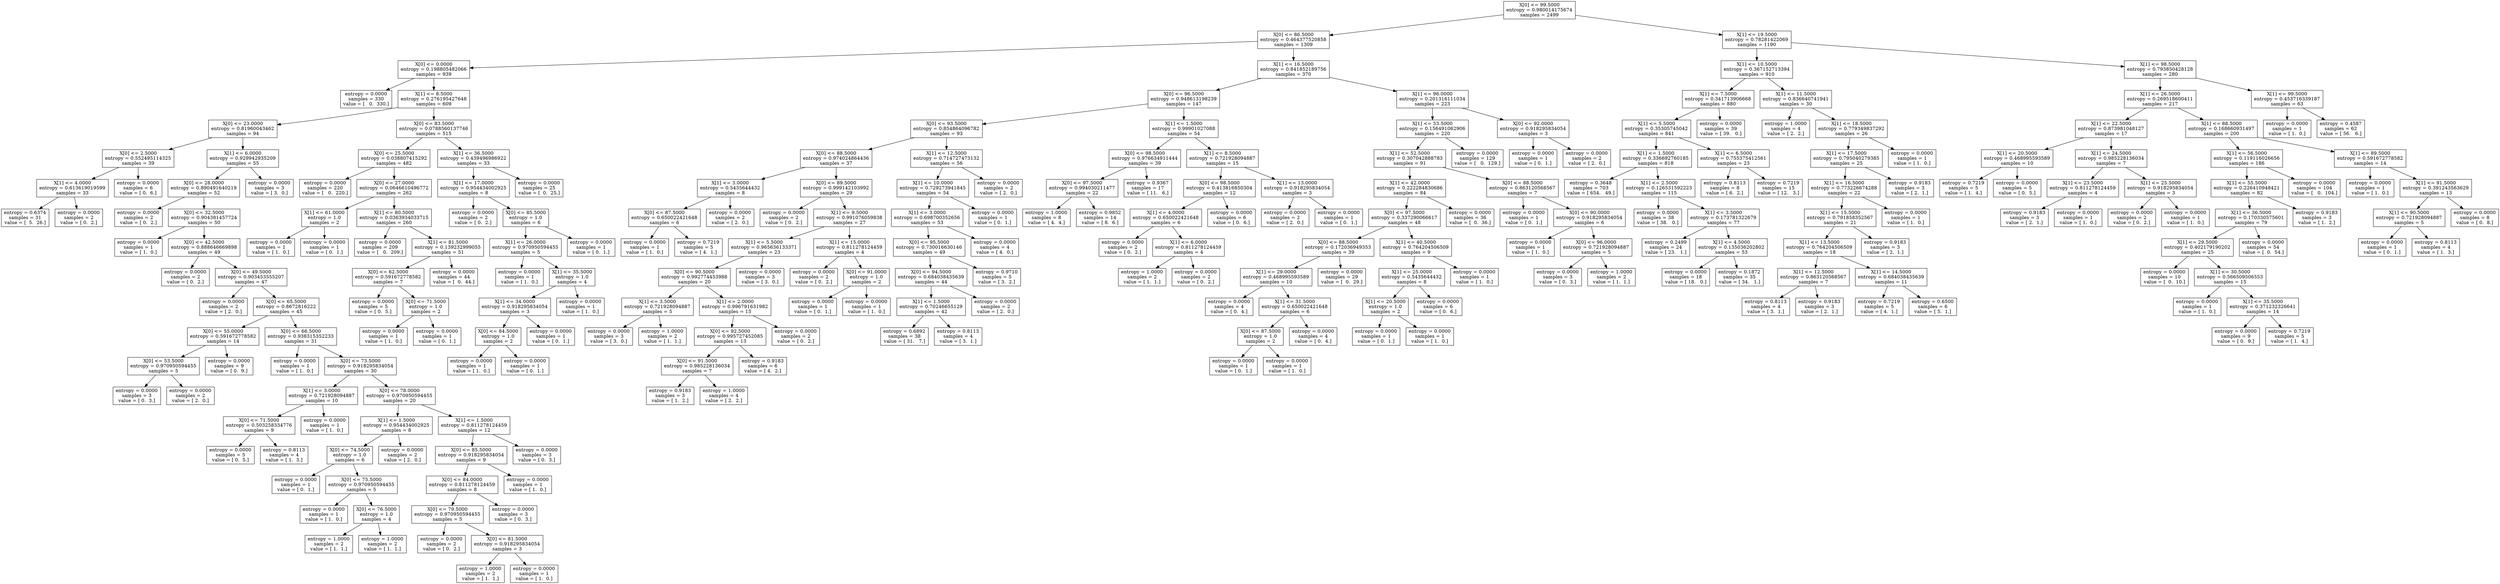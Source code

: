 digraph Tree {
0 [label="X[0] <= 99.5000\nentropy = 0.980014175674\nsamples = 2499", shape="box"] ;
1 [label="X[0] <= 86.5000\nentropy = 0.464377520858\nsamples = 1309", shape="box"] ;
0 -> 1 ;
2 [label="X[0] <= 0.0000\nentropy = 0.198805482066\nsamples = 939", shape="box"] ;
1 -> 2 ;
3 [label="entropy = 0.0000\nsamples = 330\nvalue = [   0.  330.]", shape="box"] ;
2 -> 3 ;
4 [label="X[1] <= 8.5000\nentropy = 0.276195427648\nsamples = 609", shape="box"] ;
2 -> 4 ;
5 [label="X[0] <= 23.0000\nentropy = 0.81960043462\nsamples = 94", shape="box"] ;
4 -> 5 ;
6 [label="X[0] <= 2.5000\nentropy = 0.552495114325\nsamples = 39", shape="box"] ;
5 -> 6 ;
7 [label="X[1] <= 4.0000\nentropy = 0.613619019599\nsamples = 33", shape="box"] ;
6 -> 7 ;
8 [label="entropy = 0.6374\nsamples = 31\nvalue = [  5.  26.]", shape="box"] ;
7 -> 8 ;
9 [label="entropy = 0.0000\nsamples = 2\nvalue = [ 0.  2.]", shape="box"] ;
7 -> 9 ;
10 [label="entropy = 0.0000\nsamples = 6\nvalue = [ 0.  6.]", shape="box"] ;
6 -> 10 ;
11 [label="X[1] <= 6.0000\nentropy = 0.929942935209\nsamples = 55", shape="box"] ;
5 -> 11 ;
12 [label="X[0] <= 28.0000\nentropy = 0.890491640219\nsamples = 52", shape="box"] ;
11 -> 12 ;
13 [label="entropy = 0.0000\nsamples = 2\nvalue = [ 0.  2.]", shape="box"] ;
12 -> 13 ;
14 [label="X[0] <= 32.5000\nentropy = 0.904381457724\nsamples = 50", shape="box"] ;
12 -> 14 ;
15 [label="entropy = 0.0000\nsamples = 1\nvalue = [ 1.  0.]", shape="box"] ;
14 -> 15 ;
16 [label="X[0] <= 42.5000\nentropy = 0.888646669898\nsamples = 49", shape="box"] ;
14 -> 16 ;
17 [label="entropy = 0.0000\nsamples = 2\nvalue = [ 0.  2.]", shape="box"] ;
16 -> 17 ;
18 [label="X[0] <= 49.5000\nentropy = 0.903453555207\nsamples = 47", shape="box"] ;
16 -> 18 ;
19 [label="entropy = 0.0000\nsamples = 2\nvalue = [ 2.  0.]", shape="box"] ;
18 -> 19 ;
20 [label="X[0] <= 65.5000\nentropy = 0.8672816222\nsamples = 45", shape="box"] ;
18 -> 20 ;
21 [label="X[0] <= 55.0000\nentropy = 0.591672778582\nsamples = 14", shape="box"] ;
20 -> 21 ;
22 [label="X[0] <= 53.5000\nentropy = 0.970950594455\nsamples = 5", shape="box"] ;
21 -> 22 ;
23 [label="entropy = 0.0000\nsamples = 3\nvalue = [ 0.  3.]", shape="box"] ;
22 -> 23 ;
24 [label="entropy = 0.0000\nsamples = 2\nvalue = [ 2.  0.]", shape="box"] ;
22 -> 24 ;
25 [label="entropy = 0.0000\nsamples = 9\nvalue = [ 0.  9.]", shape="box"] ;
21 -> 25 ;
26 [label="X[0] <= 66.5000\nentropy = 0.938315352233\nsamples = 31", shape="box"] ;
20 -> 26 ;
27 [label="entropy = 0.0000\nsamples = 1\nvalue = [ 1.  0.]", shape="box"] ;
26 -> 27 ;
28 [label="X[0] <= 73.5000\nentropy = 0.918295834054\nsamples = 30", shape="box"] ;
26 -> 28 ;
29 [label="X[1] <= 3.0000\nentropy = 0.721928094887\nsamples = 10", shape="box"] ;
28 -> 29 ;
30 [label="X[0] <= 71.5000\nentropy = 0.503258334776\nsamples = 9", shape="box"] ;
29 -> 30 ;
31 [label="entropy = 0.0000\nsamples = 5\nvalue = [ 0.  5.]", shape="box"] ;
30 -> 31 ;
32 [label="entropy = 0.8113\nsamples = 4\nvalue = [ 1.  3.]", shape="box"] ;
30 -> 32 ;
33 [label="entropy = 0.0000\nsamples = 1\nvalue = [ 1.  0.]", shape="box"] ;
29 -> 33 ;
34 [label="X[0] <= 78.0000\nentropy = 0.970950594455\nsamples = 20", shape="box"] ;
28 -> 34 ;
35 [label="X[1] <= 1.5000\nentropy = 0.954434002925\nsamples = 8", shape="box"] ;
34 -> 35 ;
36 [label="X[0] <= 74.5000\nentropy = 1.0\nsamples = 6", shape="box"] ;
35 -> 36 ;
37 [label="entropy = 0.0000\nsamples = 1\nvalue = [ 0.  1.]", shape="box"] ;
36 -> 37 ;
38 [label="X[0] <= 75.5000\nentropy = 0.970950594455\nsamples = 5", shape="box"] ;
36 -> 38 ;
39 [label="entropy = 0.0000\nsamples = 1\nvalue = [ 1.  0.]", shape="box"] ;
38 -> 39 ;
40 [label="X[0] <= 76.5000\nentropy = 1.0\nsamples = 4", shape="box"] ;
38 -> 40 ;
41 [label="entropy = 1.0000\nsamples = 2\nvalue = [ 1.  1.]", shape="box"] ;
40 -> 41 ;
42 [label="entropy = 1.0000\nsamples = 2\nvalue = [ 1.  1.]", shape="box"] ;
40 -> 42 ;
43 [label="entropy = 0.0000\nsamples = 2\nvalue = [ 2.  0.]", shape="box"] ;
35 -> 43 ;
44 [label="X[1] <= 1.5000\nentropy = 0.811278124459\nsamples = 12", shape="box"] ;
34 -> 44 ;
45 [label="X[0] <= 85.5000\nentropy = 0.918295834054\nsamples = 9", shape="box"] ;
44 -> 45 ;
46 [label="X[0] <= 84.0000\nentropy = 0.811278124459\nsamples = 8", shape="box"] ;
45 -> 46 ;
47 [label="X[0] <= 79.5000\nentropy = 0.970950594455\nsamples = 5", shape="box"] ;
46 -> 47 ;
48 [label="entropy = 0.0000\nsamples = 2\nvalue = [ 0.  2.]", shape="box"] ;
47 -> 48 ;
49 [label="X[0] <= 81.5000\nentropy = 0.918295834054\nsamples = 3", shape="box"] ;
47 -> 49 ;
50 [label="entropy = 1.0000\nsamples = 2\nvalue = [ 1.  1.]", shape="box"] ;
49 -> 50 ;
51 [label="entropy = 0.0000\nsamples = 1\nvalue = [ 1.  0.]", shape="box"] ;
49 -> 51 ;
52 [label="entropy = 0.0000\nsamples = 3\nvalue = [ 0.  3.]", shape="box"] ;
46 -> 52 ;
53 [label="entropy = 0.0000\nsamples = 1\nvalue = [ 1.  0.]", shape="box"] ;
45 -> 53 ;
54 [label="entropy = 0.0000\nsamples = 3\nvalue = [ 0.  3.]", shape="box"] ;
44 -> 54 ;
55 [label="entropy = 0.0000\nsamples = 3\nvalue = [ 3.  0.]", shape="box"] ;
11 -> 55 ;
56 [label="X[0] <= 83.5000\nentropy = 0.0788560137746\nsamples = 515", shape="box"] ;
4 -> 56 ;
57 [label="X[0] <= 25.5000\nentropy = 0.038807415292\nsamples = 482", shape="box"] ;
56 -> 57 ;
58 [label="entropy = 0.0000\nsamples = 220\nvalue = [   0.  220.]", shape="box"] ;
57 -> 58 ;
59 [label="X[0] <= 27.0000\nentropy = 0.0646610496772\nsamples = 262", shape="box"] ;
57 -> 59 ;
60 [label="X[1] <= 61.0000\nentropy = 1.0\nsamples = 2", shape="box"] ;
59 -> 60 ;
61 [label="entropy = 0.0000\nsamples = 1\nvalue = [ 1.  0.]", shape="box"] ;
60 -> 61 ;
62 [label="entropy = 0.0000\nsamples = 1\nvalue = [ 0.  1.]", shape="box"] ;
60 -> 62 ;
63 [label="X[1] <= 80.5000\nentropy = 0.0363934033715\nsamples = 260", shape="box"] ;
59 -> 63 ;
64 [label="entropy = 0.0000\nsamples = 209\nvalue = [   0.  209.]", shape="box"] ;
63 -> 64 ;
65 [label="X[1] <= 81.5000\nentropy = 0.139232999055\nsamples = 51", shape="box"] ;
63 -> 65 ;
66 [label="X[0] <= 62.5000\nentropy = 0.591672778582\nsamples = 7", shape="box"] ;
65 -> 66 ;
67 [label="entropy = 0.0000\nsamples = 5\nvalue = [ 0.  5.]", shape="box"] ;
66 -> 67 ;
68 [label="X[0] <= 71.5000\nentropy = 1.0\nsamples = 2", shape="box"] ;
66 -> 68 ;
69 [label="entropy = 0.0000\nsamples = 1\nvalue = [ 1.  0.]", shape="box"] ;
68 -> 69 ;
70 [label="entropy = 0.0000\nsamples = 1\nvalue = [ 0.  1.]", shape="box"] ;
68 -> 70 ;
71 [label="entropy = 0.0000\nsamples = 44\nvalue = [  0.  44.]", shape="box"] ;
65 -> 71 ;
72 [label="X[1] <= 36.5000\nentropy = 0.439496986922\nsamples = 33", shape="box"] ;
56 -> 72 ;
73 [label="X[1] <= 17.0000\nentropy = 0.954434002925\nsamples = 8", shape="box"] ;
72 -> 73 ;
74 [label="entropy = 0.0000\nsamples = 2\nvalue = [ 0.  2.]", shape="box"] ;
73 -> 74 ;
75 [label="X[0] <= 85.5000\nentropy = 1.0\nsamples = 6", shape="box"] ;
73 -> 75 ;
76 [label="X[1] <= 26.0000\nentropy = 0.970950594455\nsamples = 5", shape="box"] ;
75 -> 76 ;
77 [label="entropy = 0.0000\nsamples = 1\nvalue = [ 1.  0.]", shape="box"] ;
76 -> 77 ;
78 [label="X[1] <= 35.5000\nentropy = 1.0\nsamples = 4", shape="box"] ;
76 -> 78 ;
79 [label="X[1] <= 34.0000\nentropy = 0.918295834054\nsamples = 3", shape="box"] ;
78 -> 79 ;
80 [label="X[0] <= 84.5000\nentropy = 1.0\nsamples = 2", shape="box"] ;
79 -> 80 ;
81 [label="entropy = 0.0000\nsamples = 1\nvalue = [ 1.  0.]", shape="box"] ;
80 -> 81 ;
82 [label="entropy = 0.0000\nsamples = 1\nvalue = [ 0.  1.]", shape="box"] ;
80 -> 82 ;
83 [label="entropy = 0.0000\nsamples = 1\nvalue = [ 0.  1.]", shape="box"] ;
79 -> 83 ;
84 [label="entropy = 0.0000\nsamples = 1\nvalue = [ 1.  0.]", shape="box"] ;
78 -> 84 ;
85 [label="entropy = 0.0000\nsamples = 1\nvalue = [ 0.  1.]", shape="box"] ;
75 -> 85 ;
86 [label="entropy = 0.0000\nsamples = 25\nvalue = [  0.  25.]", shape="box"] ;
72 -> 86 ;
87 [label="X[1] <= 16.5000\nentropy = 0.841852189756\nsamples = 370", shape="box"] ;
1 -> 87 ;
88 [label="X[0] <= 96.5000\nentropy = 0.948613198239\nsamples = 147", shape="box"] ;
87 -> 88 ;
89 [label="X[0] <= 93.5000\nentropy = 0.854864096782\nsamples = 93", shape="box"] ;
88 -> 89 ;
90 [label="X[0] <= 88.5000\nentropy = 0.974024864436\nsamples = 37", shape="box"] ;
89 -> 90 ;
91 [label="X[1] <= 3.0000\nentropy = 0.5435644432\nsamples = 8", shape="box"] ;
90 -> 91 ;
92 [label="X[0] <= 87.5000\nentropy = 0.650022421648\nsamples = 6", shape="box"] ;
91 -> 92 ;
93 [label="entropy = 0.0000\nsamples = 1\nvalue = [ 1.  0.]", shape="box"] ;
92 -> 93 ;
94 [label="entropy = 0.7219\nsamples = 5\nvalue = [ 4.  1.]", shape="box"] ;
92 -> 94 ;
95 [label="entropy = 0.0000\nsamples = 2\nvalue = [ 2.  0.]", shape="box"] ;
91 -> 95 ;
96 [label="X[0] <= 89.5000\nentropy = 0.999142103992\nsamples = 29", shape="box"] ;
90 -> 96 ;
97 [label="entropy = 0.0000\nsamples = 2\nvalue = [ 0.  2.]", shape="box"] ;
96 -> 97 ;
98 [label="X[1] <= 9.5000\nentropy = 0.991076059838\nsamples = 27", shape="box"] ;
96 -> 98 ;
99 [label="X[1] <= 5.5000\nentropy = 0.965636133371\nsamples = 23", shape="box"] ;
98 -> 99 ;
100 [label="X[0] <= 90.5000\nentropy = 0.992774453988\nsamples = 20", shape="box"] ;
99 -> 100 ;
101 [label="X[1] <= 3.5000\nentropy = 0.721928094887\nsamples = 5", shape="box"] ;
100 -> 101 ;
102 [label="entropy = 0.0000\nsamples = 3\nvalue = [ 3.  0.]", shape="box"] ;
101 -> 102 ;
103 [label="entropy = 1.0000\nsamples = 2\nvalue = [ 1.  1.]", shape="box"] ;
101 -> 103 ;
104 [label="X[1] <= 2.0000\nentropy = 0.996791631982\nsamples = 15", shape="box"] ;
100 -> 104 ;
105 [label="X[0] <= 92.5000\nentropy = 0.995727452085\nsamples = 13", shape="box"] ;
104 -> 105 ;
106 [label="X[0] <= 91.5000\nentropy = 0.985228136034\nsamples = 7", shape="box"] ;
105 -> 106 ;
107 [label="entropy = 0.9183\nsamples = 3\nvalue = [ 1.  2.]", shape="box"] ;
106 -> 107 ;
108 [label="entropy = 1.0000\nsamples = 4\nvalue = [ 2.  2.]", shape="box"] ;
106 -> 108 ;
109 [label="entropy = 0.9183\nsamples = 6\nvalue = [ 4.  2.]", shape="box"] ;
105 -> 109 ;
110 [label="entropy = 0.0000\nsamples = 2\nvalue = [ 0.  2.]", shape="box"] ;
104 -> 110 ;
111 [label="entropy = 0.0000\nsamples = 3\nvalue = [ 3.  0.]", shape="box"] ;
99 -> 111 ;
112 [label="X[1] <= 15.0000\nentropy = 0.811278124459\nsamples = 4", shape="box"] ;
98 -> 112 ;
113 [label="entropy = 0.0000\nsamples = 2\nvalue = [ 0.  2.]", shape="box"] ;
112 -> 113 ;
114 [label="X[0] <= 91.0000\nentropy = 1.0\nsamples = 2", shape="box"] ;
112 -> 114 ;
115 [label="entropy = 0.0000\nsamples = 1\nvalue = [ 0.  1.]", shape="box"] ;
114 -> 115 ;
116 [label="entropy = 0.0000\nsamples = 1\nvalue = [ 1.  0.]", shape="box"] ;
114 -> 116 ;
117 [label="X[1] <= 12.5000\nentropy = 0.714727473132\nsamples = 56", shape="box"] ;
89 -> 117 ;
118 [label="X[1] <= 10.0000\nentropy = 0.729273941845\nsamples = 54", shape="box"] ;
117 -> 118 ;
119 [label="X[1] <= 3.0000\nentropy = 0.698700352656\nsamples = 53", shape="box"] ;
118 -> 119 ;
120 [label="X[0] <= 95.5000\nentropy = 0.730016630146\nsamples = 49", shape="box"] ;
119 -> 120 ;
121 [label="X[0] <= 94.5000\nentropy = 0.684038435639\nsamples = 44", shape="box"] ;
120 -> 121 ;
122 [label="X[1] <= 1.5000\nentropy = 0.70246655129\nsamples = 42", shape="box"] ;
121 -> 122 ;
123 [label="entropy = 0.6892\nsamples = 38\nvalue = [ 31.   7.]", shape="box"] ;
122 -> 123 ;
124 [label="entropy = 0.8113\nsamples = 4\nvalue = [ 3.  1.]", shape="box"] ;
122 -> 124 ;
125 [label="entropy = 0.0000\nsamples = 2\nvalue = [ 2.  0.]", shape="box"] ;
121 -> 125 ;
126 [label="entropy = 0.9710\nsamples = 5\nvalue = [ 3.  2.]", shape="box"] ;
120 -> 126 ;
127 [label="entropy = 0.0000\nsamples = 4\nvalue = [ 4.  0.]", shape="box"] ;
119 -> 127 ;
128 [label="entropy = 0.0000\nsamples = 1\nvalue = [ 0.  1.]", shape="box"] ;
118 -> 128 ;
129 [label="entropy = 0.0000\nsamples = 2\nvalue = [ 2.  0.]", shape="box"] ;
117 -> 129 ;
130 [label="X[1] <= 1.5000\nentropy = 0.99901027088\nsamples = 54", shape="box"] ;
88 -> 130 ;
131 [label="X[0] <= 98.5000\nentropy = 0.976634911444\nsamples = 39", shape="box"] ;
130 -> 131 ;
132 [label="X[0] <= 97.5000\nentropy = 0.994030211477\nsamples = 22", shape="box"] ;
131 -> 132 ;
133 [label="entropy = 1.0000\nsamples = 8\nvalue = [ 4.  4.]", shape="box"] ;
132 -> 133 ;
134 [label="entropy = 0.9852\nsamples = 14\nvalue = [ 8.  6.]", shape="box"] ;
132 -> 134 ;
135 [label="entropy = 0.9367\nsamples = 17\nvalue = [ 11.   6.]", shape="box"] ;
131 -> 135 ;
136 [label="X[1] <= 8.5000\nentropy = 0.721928094887\nsamples = 15", shape="box"] ;
130 -> 136 ;
137 [label="X[0] <= 98.5000\nentropy = 0.413816850304\nsamples = 12", shape="box"] ;
136 -> 137 ;
138 [label="X[1] <= 4.0000\nentropy = 0.650022421648\nsamples = 6", shape="box"] ;
137 -> 138 ;
139 [label="entropy = 0.0000\nsamples = 2\nvalue = [ 0.  2.]", shape="box"] ;
138 -> 139 ;
140 [label="X[1] <= 6.0000\nentropy = 0.811278124459\nsamples = 4", shape="box"] ;
138 -> 140 ;
141 [label="entropy = 1.0000\nsamples = 2\nvalue = [ 1.  1.]", shape="box"] ;
140 -> 141 ;
142 [label="entropy = 0.0000\nsamples = 2\nvalue = [ 0.  2.]", shape="box"] ;
140 -> 142 ;
143 [label="entropy = 0.0000\nsamples = 6\nvalue = [ 0.  6.]", shape="box"] ;
137 -> 143 ;
144 [label="X[1] <= 13.0000\nentropy = 0.918295834054\nsamples = 3", shape="box"] ;
136 -> 144 ;
145 [label="entropy = 0.0000\nsamples = 2\nvalue = [ 2.  0.]", shape="box"] ;
144 -> 145 ;
146 [label="entropy = 0.0000\nsamples = 1\nvalue = [ 0.  1.]", shape="box"] ;
144 -> 146 ;
147 [label="X[1] <= 96.0000\nentropy = 0.201316111034\nsamples = 223", shape="box"] ;
87 -> 147 ;
148 [label="X[1] <= 53.5000\nentropy = 0.156491062906\nsamples = 220", shape="box"] ;
147 -> 148 ;
149 [label="X[1] <= 52.5000\nentropy = 0.307042888783\nsamples = 91", shape="box"] ;
148 -> 149 ;
150 [label="X[1] <= 42.0000\nentropy = 0.222284830686\nsamples = 84", shape="box"] ;
149 -> 150 ;
151 [label="X[0] <= 97.5000\nentropy = 0.337290066617\nsamples = 48", shape="box"] ;
150 -> 151 ;
152 [label="X[0] <= 88.5000\nentropy = 0.172036949353\nsamples = 39", shape="box"] ;
151 -> 152 ;
153 [label="X[1] <= 29.0000\nentropy = 0.468995593589\nsamples = 10", shape="box"] ;
152 -> 153 ;
154 [label="entropy = 0.0000\nsamples = 4\nvalue = [ 0.  4.]", shape="box"] ;
153 -> 154 ;
155 [label="X[1] <= 31.5000\nentropy = 0.650022421648\nsamples = 6", shape="box"] ;
153 -> 155 ;
156 [label="X[0] <= 87.5000\nentropy = 1.0\nsamples = 2", shape="box"] ;
155 -> 156 ;
157 [label="entropy = 0.0000\nsamples = 1\nvalue = [ 0.  1.]", shape="box"] ;
156 -> 157 ;
158 [label="entropy = 0.0000\nsamples = 1\nvalue = [ 1.  0.]", shape="box"] ;
156 -> 158 ;
159 [label="entropy = 0.0000\nsamples = 4\nvalue = [ 0.  4.]", shape="box"] ;
155 -> 159 ;
160 [label="entropy = 0.0000\nsamples = 29\nvalue = [  0.  29.]", shape="box"] ;
152 -> 160 ;
161 [label="X[1] <= 40.5000\nentropy = 0.764204506509\nsamples = 9", shape="box"] ;
151 -> 161 ;
162 [label="X[1] <= 25.0000\nentropy = 0.5435644432\nsamples = 8", shape="box"] ;
161 -> 162 ;
163 [label="X[1] <= 20.5000\nentropy = 1.0\nsamples = 2", shape="box"] ;
162 -> 163 ;
164 [label="entropy = 0.0000\nsamples = 1\nvalue = [ 0.  1.]", shape="box"] ;
163 -> 164 ;
165 [label="entropy = 0.0000\nsamples = 1\nvalue = [ 1.  0.]", shape="box"] ;
163 -> 165 ;
166 [label="entropy = 0.0000\nsamples = 6\nvalue = [ 0.  6.]", shape="box"] ;
162 -> 166 ;
167 [label="entropy = 0.0000\nsamples = 1\nvalue = [ 1.  0.]", shape="box"] ;
161 -> 167 ;
168 [label="entropy = 0.0000\nsamples = 36\nvalue = [  0.  36.]", shape="box"] ;
150 -> 168 ;
169 [label="X[0] <= 88.5000\nentropy = 0.863120568567\nsamples = 7", shape="box"] ;
149 -> 169 ;
170 [label="entropy = 0.0000\nsamples = 1\nvalue = [ 0.  1.]", shape="box"] ;
169 -> 170 ;
171 [label="X[0] <= 90.0000\nentropy = 0.918295834054\nsamples = 6", shape="box"] ;
169 -> 171 ;
172 [label="entropy = 0.0000\nsamples = 1\nvalue = [ 1.  0.]", shape="box"] ;
171 -> 172 ;
173 [label="X[0] <= 96.0000\nentropy = 0.721928094887\nsamples = 5", shape="box"] ;
171 -> 173 ;
174 [label="entropy = 0.0000\nsamples = 3\nvalue = [ 0.  3.]", shape="box"] ;
173 -> 174 ;
175 [label="entropy = 1.0000\nsamples = 2\nvalue = [ 1.  1.]", shape="box"] ;
173 -> 175 ;
176 [label="entropy = 0.0000\nsamples = 129\nvalue = [   0.  129.]", shape="box"] ;
148 -> 176 ;
177 [label="X[0] <= 92.0000\nentropy = 0.918295834054\nsamples = 3", shape="box"] ;
147 -> 177 ;
178 [label="entropy = 0.0000\nsamples = 1\nvalue = [ 0.  1.]", shape="box"] ;
177 -> 178 ;
179 [label="entropy = 0.0000\nsamples = 2\nvalue = [ 2.  0.]", shape="box"] ;
177 -> 179 ;
180 [label="X[1] <= 19.5000\nentropy = 0.78281422069\nsamples = 1190", shape="box"] ;
0 -> 180 ;
181 [label="X[1] <= 10.5000\nentropy = 0.367152713394\nsamples = 910", shape="box"] ;
180 -> 181 ;
182 [label="X[1] <= 7.5000\nentropy = 0.341713906668\nsamples = 880", shape="box"] ;
181 -> 182 ;
183 [label="X[1] <= 5.5000\nentropy = 0.35305745042\nsamples = 841", shape="box"] ;
182 -> 183 ;
184 [label="X[1] <= 1.5000\nentropy = 0.336692760185\nsamples = 818", shape="box"] ;
183 -> 184 ;
185 [label="entropy = 0.3648\nsamples = 703\nvalue = [ 654.   49.]", shape="box"] ;
184 -> 185 ;
186 [label="X[1] <= 2.5000\nentropy = 0.126531592223\nsamples = 115", shape="box"] ;
184 -> 186 ;
187 [label="entropy = 0.0000\nsamples = 38\nvalue = [ 38.   0.]", shape="box"] ;
186 -> 187 ;
188 [label="X[1] <= 3.5000\nentropy = 0.173781322679\nsamples = 77", shape="box"] ;
186 -> 188 ;
189 [label="entropy = 0.2499\nsamples = 24\nvalue = [ 23.   1.]", shape="box"] ;
188 -> 189 ;
190 [label="X[1] <= 4.5000\nentropy = 0.135036202802\nsamples = 53", shape="box"] ;
188 -> 190 ;
191 [label="entropy = 0.0000\nsamples = 18\nvalue = [ 18.   0.]", shape="box"] ;
190 -> 191 ;
192 [label="entropy = 0.1872\nsamples = 35\nvalue = [ 34.   1.]", shape="box"] ;
190 -> 192 ;
193 [label="X[1] <= 6.5000\nentropy = 0.755375412561\nsamples = 23", shape="box"] ;
183 -> 193 ;
194 [label="entropy = 0.8113\nsamples = 8\nvalue = [ 6.  2.]", shape="box"] ;
193 -> 194 ;
195 [label="entropy = 0.7219\nsamples = 15\nvalue = [ 12.   3.]", shape="box"] ;
193 -> 195 ;
196 [label="entropy = 0.0000\nsamples = 39\nvalue = [ 39.   0.]", shape="box"] ;
182 -> 196 ;
197 [label="X[1] <= 11.5000\nentropy = 0.836640741941\nsamples = 30", shape="box"] ;
181 -> 197 ;
198 [label="entropy = 1.0000\nsamples = 4\nvalue = [ 2.  2.]", shape="box"] ;
197 -> 198 ;
199 [label="X[1] <= 18.5000\nentropy = 0.779349837292\nsamples = 26", shape="box"] ;
197 -> 199 ;
200 [label="X[1] <= 17.5000\nentropy = 0.795040279385\nsamples = 25", shape="box"] ;
199 -> 200 ;
201 [label="X[1] <= 16.5000\nentropy = 0.773226674288\nsamples = 22", shape="box"] ;
200 -> 201 ;
202 [label="X[1] <= 15.5000\nentropy = 0.791858352567\nsamples = 21", shape="box"] ;
201 -> 202 ;
203 [label="X[1] <= 13.5000\nentropy = 0.764204506509\nsamples = 18", shape="box"] ;
202 -> 203 ;
204 [label="X[1] <= 12.5000\nentropy = 0.863120568567\nsamples = 7", shape="box"] ;
203 -> 204 ;
205 [label="entropy = 0.8113\nsamples = 4\nvalue = [ 3.  1.]", shape="box"] ;
204 -> 205 ;
206 [label="entropy = 0.9183\nsamples = 3\nvalue = [ 2.  1.]", shape="box"] ;
204 -> 206 ;
207 [label="X[1] <= 14.5000\nentropy = 0.684038435639\nsamples = 11", shape="box"] ;
203 -> 207 ;
208 [label="entropy = 0.7219\nsamples = 5\nvalue = [ 4.  1.]", shape="box"] ;
207 -> 208 ;
209 [label="entropy = 0.6500\nsamples = 6\nvalue = [ 5.  1.]", shape="box"] ;
207 -> 209 ;
210 [label="entropy = 0.9183\nsamples = 3\nvalue = [ 2.  1.]", shape="box"] ;
202 -> 210 ;
211 [label="entropy = 0.0000\nsamples = 1\nvalue = [ 1.  0.]", shape="box"] ;
201 -> 211 ;
212 [label="entropy = 0.9183\nsamples = 3\nvalue = [ 2.  1.]", shape="box"] ;
200 -> 212 ;
213 [label="entropy = 0.0000\nsamples = 1\nvalue = [ 1.  0.]", shape="box"] ;
199 -> 213 ;
214 [label="X[1] <= 98.5000\nentropy = 0.793850428128\nsamples = 280", shape="box"] ;
180 -> 214 ;
215 [label="X[1] <= 26.5000\nentropy = 0.269518600411\nsamples = 217", shape="box"] ;
214 -> 215 ;
216 [label="X[1] <= 22.5000\nentropy = 0.873981048127\nsamples = 17", shape="box"] ;
215 -> 216 ;
217 [label="X[1] <= 20.5000\nentropy = 0.468995593589\nsamples = 10", shape="box"] ;
216 -> 217 ;
218 [label="entropy = 0.7219\nsamples = 5\nvalue = [ 1.  4.]", shape="box"] ;
217 -> 218 ;
219 [label="entropy = 0.0000\nsamples = 5\nvalue = [ 0.  5.]", shape="box"] ;
217 -> 219 ;
220 [label="X[1] <= 24.5000\nentropy = 0.985228136034\nsamples = 7", shape="box"] ;
216 -> 220 ;
221 [label="X[1] <= 23.5000\nentropy = 0.811278124459\nsamples = 4", shape="box"] ;
220 -> 221 ;
222 [label="entropy = 0.9183\nsamples = 3\nvalue = [ 2.  1.]", shape="box"] ;
221 -> 222 ;
223 [label="entropy = 0.0000\nsamples = 1\nvalue = [ 1.  0.]", shape="box"] ;
221 -> 223 ;
224 [label="X[1] <= 25.5000\nentropy = 0.918295834054\nsamples = 3", shape="box"] ;
220 -> 224 ;
225 [label="entropy = 0.0000\nsamples = 2\nvalue = [ 0.  2.]", shape="box"] ;
224 -> 225 ;
226 [label="entropy = 0.0000\nsamples = 1\nvalue = [ 1.  0.]", shape="box"] ;
224 -> 226 ;
227 [label="X[1] <= 88.5000\nentropy = 0.168660931497\nsamples = 200", shape="box"] ;
215 -> 227 ;
228 [label="X[1] <= 56.5000\nentropy = 0.119116026656\nsamples = 186", shape="box"] ;
227 -> 228 ;
229 [label="X[1] <= 55.5000\nentropy = 0.226410948421\nsamples = 82", shape="box"] ;
228 -> 229 ;
230 [label="X[1] <= 36.5000\nentropy = 0.170330575601\nsamples = 79", shape="box"] ;
229 -> 230 ;
231 [label="X[1] <= 29.5000\nentropy = 0.402179190202\nsamples = 25", shape="box"] ;
230 -> 231 ;
232 [label="entropy = 0.0000\nsamples = 10\nvalue = [  0.  10.]", shape="box"] ;
231 -> 232 ;
233 [label="X[1] <= 30.5000\nentropy = 0.566509506553\nsamples = 15", shape="box"] ;
231 -> 233 ;
234 [label="entropy = 0.0000\nsamples = 1\nvalue = [ 1.  0.]", shape="box"] ;
233 -> 234 ;
235 [label="X[1] <= 35.5000\nentropy = 0.371232326641\nsamples = 14", shape="box"] ;
233 -> 235 ;
236 [label="entropy = 0.0000\nsamples = 9\nvalue = [ 0.  9.]", shape="box"] ;
235 -> 236 ;
237 [label="entropy = 0.7219\nsamples = 5\nvalue = [ 1.  4.]", shape="box"] ;
235 -> 237 ;
238 [label="entropy = 0.0000\nsamples = 54\nvalue = [  0.  54.]", shape="box"] ;
230 -> 238 ;
239 [label="entropy = 0.9183\nsamples = 3\nvalue = [ 1.  2.]", shape="box"] ;
229 -> 239 ;
240 [label="entropy = 0.0000\nsamples = 104\nvalue = [   0.  104.]", shape="box"] ;
228 -> 240 ;
241 [label="X[1] <= 89.5000\nentropy = 0.591672778582\nsamples = 14", shape="box"] ;
227 -> 241 ;
242 [label="entropy = 0.0000\nsamples = 1\nvalue = [ 1.  0.]", shape="box"] ;
241 -> 242 ;
243 [label="X[1] <= 91.5000\nentropy = 0.391243563629\nsamples = 13", shape="box"] ;
241 -> 243 ;
244 [label="X[1] <= 90.5000\nentropy = 0.721928094887\nsamples = 5", shape="box"] ;
243 -> 244 ;
245 [label="entropy = 0.0000\nsamples = 1\nvalue = [ 0.  1.]", shape="box"] ;
244 -> 245 ;
246 [label="entropy = 0.8113\nsamples = 4\nvalue = [ 1.  3.]", shape="box"] ;
244 -> 246 ;
247 [label="entropy = 0.0000\nsamples = 8\nvalue = [ 0.  8.]", shape="box"] ;
243 -> 247 ;
248 [label="X[1] <= 99.5000\nentropy = 0.453716339187\nsamples = 63", shape="box"] ;
214 -> 248 ;
249 [label="entropy = 0.0000\nsamples = 1\nvalue = [ 1.  0.]", shape="box"] ;
248 -> 249 ;
250 [label="entropy = 0.4587\nsamples = 62\nvalue = [ 56.   6.]", shape="box"] ;
248 -> 250 ;
}